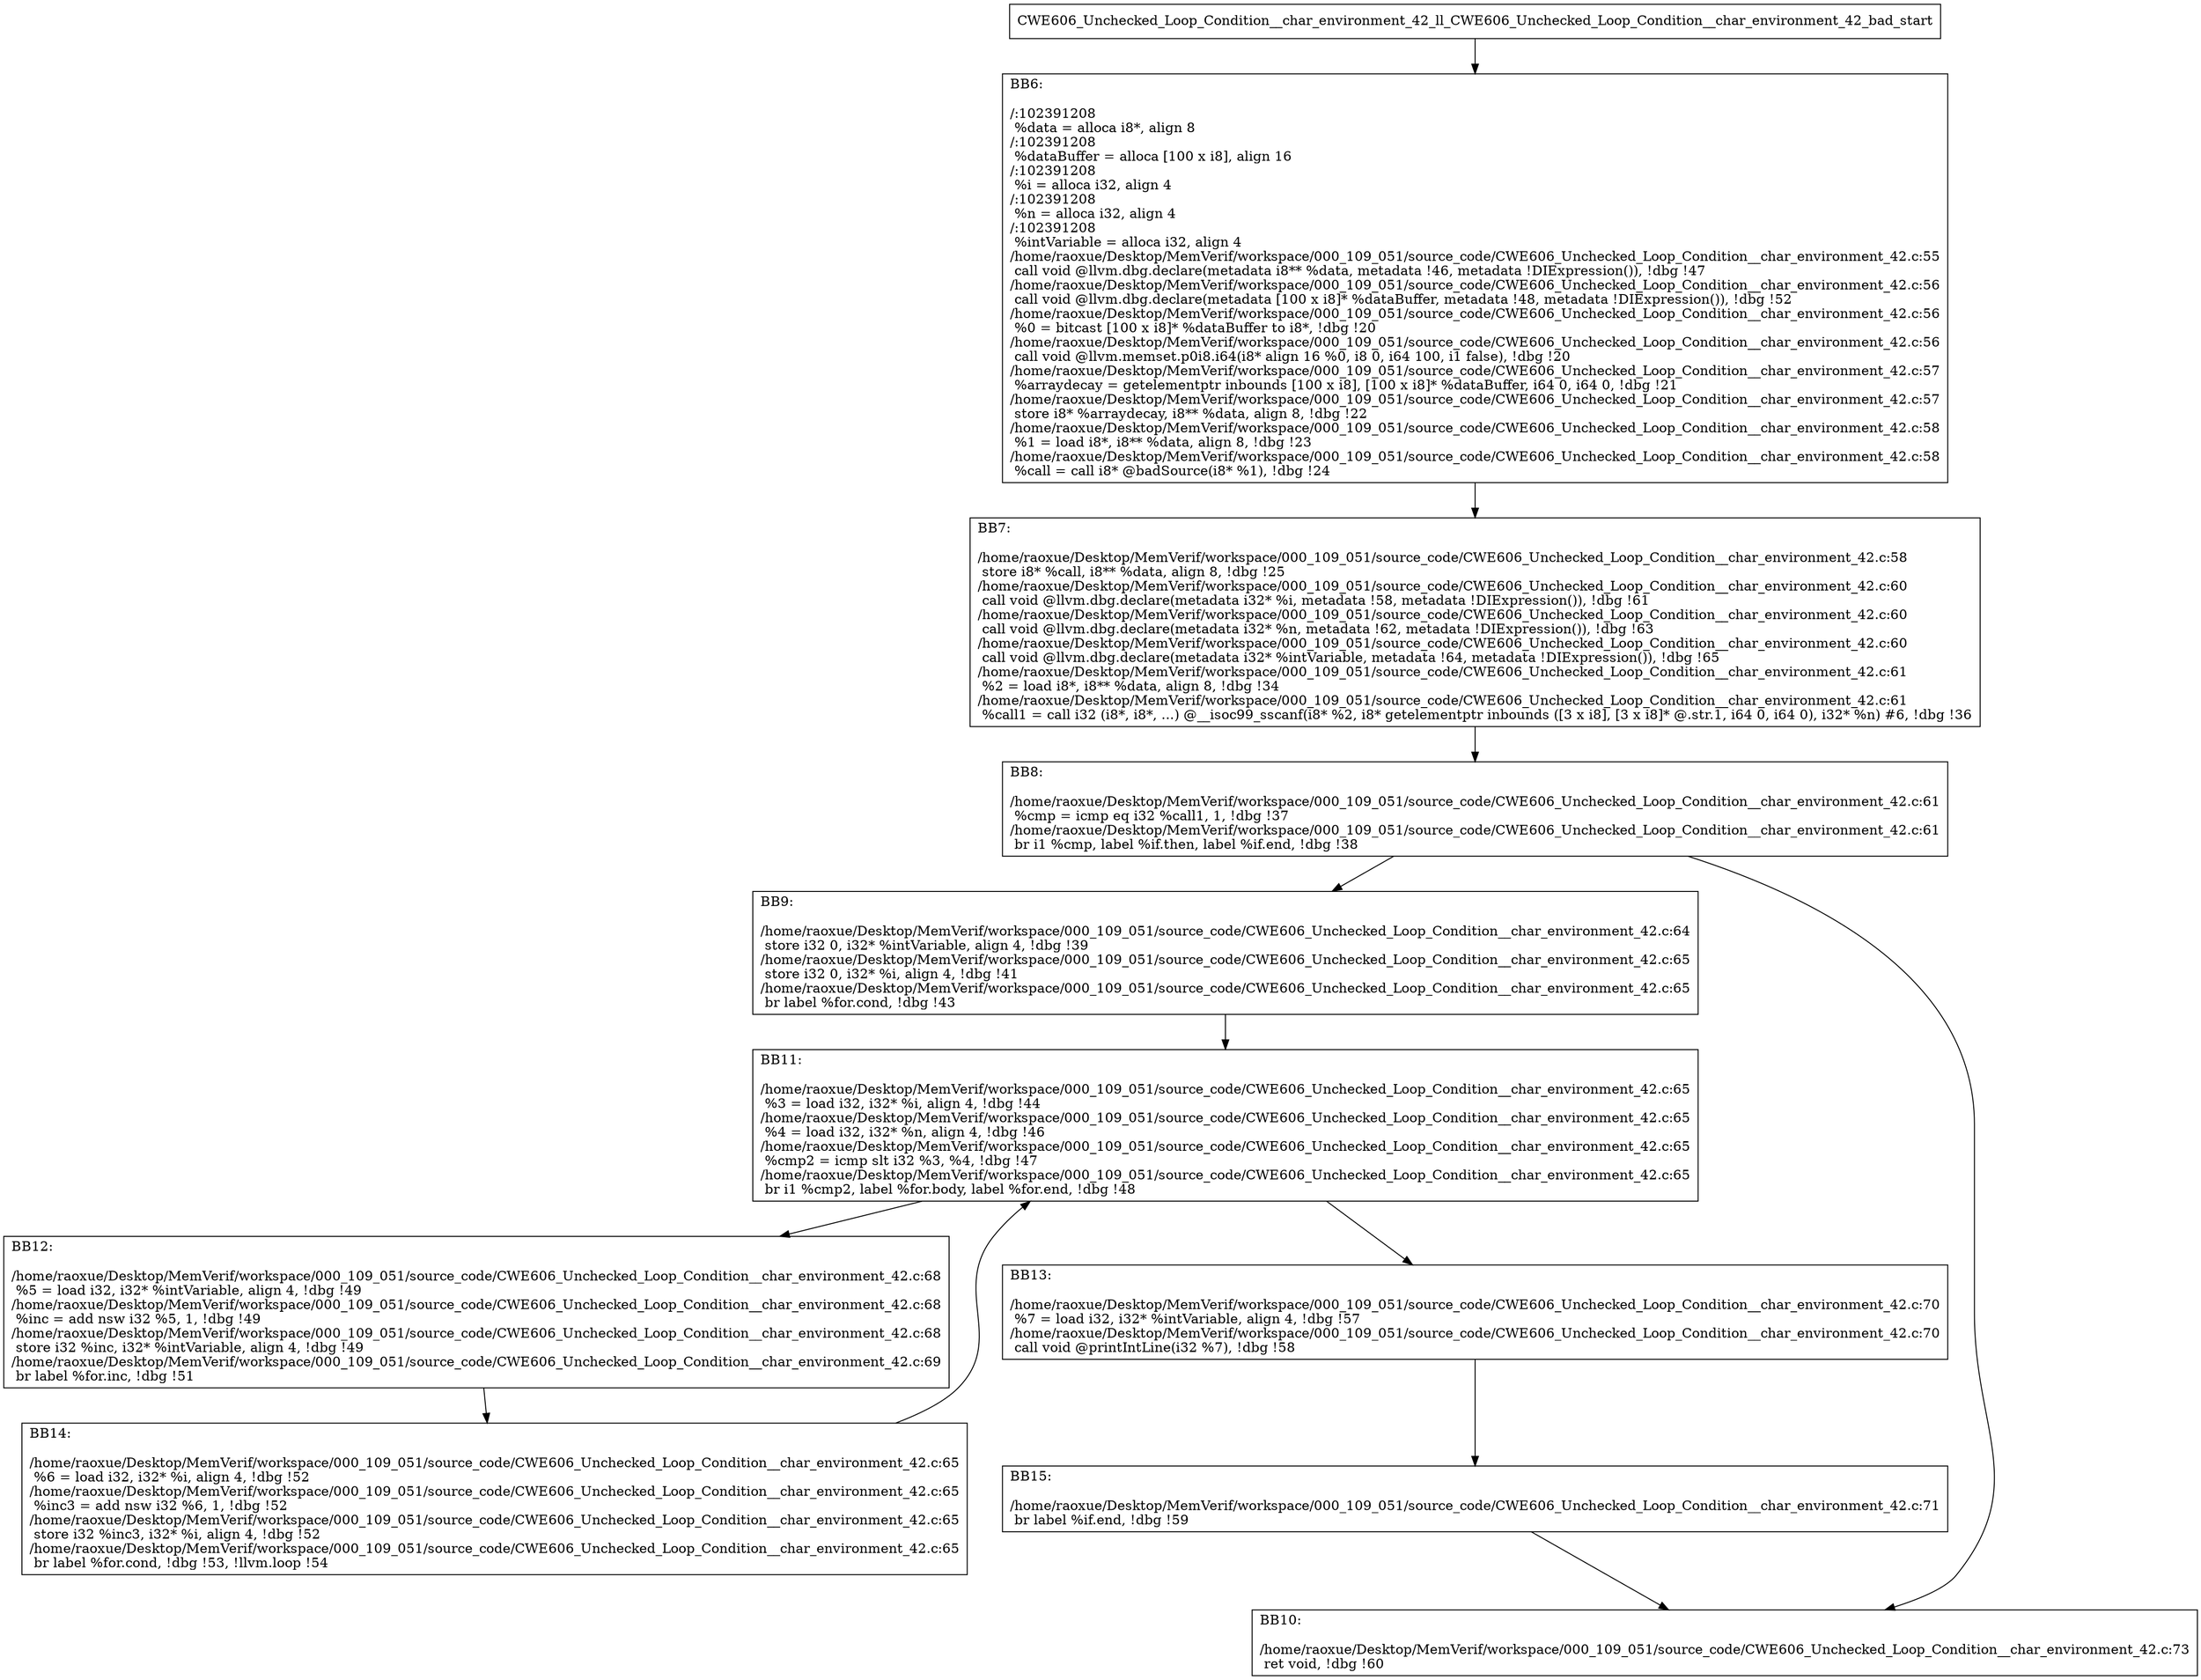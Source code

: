 digraph "CFG for'CWE606_Unchecked_Loop_Condition__char_environment_42_ll_CWE606_Unchecked_Loop_Condition__char_environment_42_bad' function" {
	BBCWE606_Unchecked_Loop_Condition__char_environment_42_ll_CWE606_Unchecked_Loop_Condition__char_environment_42_bad_start[shape=record,label="{CWE606_Unchecked_Loop_Condition__char_environment_42_ll_CWE606_Unchecked_Loop_Condition__char_environment_42_bad_start}"];
	BBCWE606_Unchecked_Loop_Condition__char_environment_42_ll_CWE606_Unchecked_Loop_Condition__char_environment_42_bad_start-> CWE606_Unchecked_Loop_Condition__char_environment_42_ll_CWE606_Unchecked_Loop_Condition__char_environment_42_badBB6;
	CWE606_Unchecked_Loop_Condition__char_environment_42_ll_CWE606_Unchecked_Loop_Condition__char_environment_42_badBB6 [shape=record, label="{BB6:\l\l/:102391208\l
  %data = alloca i8*, align 8\l
/:102391208\l
  %dataBuffer = alloca [100 x i8], align 16\l
/:102391208\l
  %i = alloca i32, align 4\l
/:102391208\l
  %n = alloca i32, align 4\l
/:102391208\l
  %intVariable = alloca i32, align 4\l
/home/raoxue/Desktop/MemVerif/workspace/000_109_051/source_code/CWE606_Unchecked_Loop_Condition__char_environment_42.c:55\l
  call void @llvm.dbg.declare(metadata i8** %data, metadata !46, metadata !DIExpression()), !dbg !47\l
/home/raoxue/Desktop/MemVerif/workspace/000_109_051/source_code/CWE606_Unchecked_Loop_Condition__char_environment_42.c:56\l
  call void @llvm.dbg.declare(metadata [100 x i8]* %dataBuffer, metadata !48, metadata !DIExpression()), !dbg !52\l
/home/raoxue/Desktop/MemVerif/workspace/000_109_051/source_code/CWE606_Unchecked_Loop_Condition__char_environment_42.c:56\l
  %0 = bitcast [100 x i8]* %dataBuffer to i8*, !dbg !20\l
/home/raoxue/Desktop/MemVerif/workspace/000_109_051/source_code/CWE606_Unchecked_Loop_Condition__char_environment_42.c:56\l
  call void @llvm.memset.p0i8.i64(i8* align 16 %0, i8 0, i64 100, i1 false), !dbg !20\l
/home/raoxue/Desktop/MemVerif/workspace/000_109_051/source_code/CWE606_Unchecked_Loop_Condition__char_environment_42.c:57\l
  %arraydecay = getelementptr inbounds [100 x i8], [100 x i8]* %dataBuffer, i64 0, i64 0, !dbg !21\l
/home/raoxue/Desktop/MemVerif/workspace/000_109_051/source_code/CWE606_Unchecked_Loop_Condition__char_environment_42.c:57\l
  store i8* %arraydecay, i8** %data, align 8, !dbg !22\l
/home/raoxue/Desktop/MemVerif/workspace/000_109_051/source_code/CWE606_Unchecked_Loop_Condition__char_environment_42.c:58\l
  %1 = load i8*, i8** %data, align 8, !dbg !23\l
/home/raoxue/Desktop/MemVerif/workspace/000_109_051/source_code/CWE606_Unchecked_Loop_Condition__char_environment_42.c:58\l
  %call = call i8* @badSource(i8* %1), !dbg !24\l
}"];
	CWE606_Unchecked_Loop_Condition__char_environment_42_ll_CWE606_Unchecked_Loop_Condition__char_environment_42_badBB6-> CWE606_Unchecked_Loop_Condition__char_environment_42_ll_CWE606_Unchecked_Loop_Condition__char_environment_42_badBB7;
	CWE606_Unchecked_Loop_Condition__char_environment_42_ll_CWE606_Unchecked_Loop_Condition__char_environment_42_badBB7 [shape=record, label="{BB7:\l\l/home/raoxue/Desktop/MemVerif/workspace/000_109_051/source_code/CWE606_Unchecked_Loop_Condition__char_environment_42.c:58\l
  store i8* %call, i8** %data, align 8, !dbg !25\l
/home/raoxue/Desktop/MemVerif/workspace/000_109_051/source_code/CWE606_Unchecked_Loop_Condition__char_environment_42.c:60\l
  call void @llvm.dbg.declare(metadata i32* %i, metadata !58, metadata !DIExpression()), !dbg !61\l
/home/raoxue/Desktop/MemVerif/workspace/000_109_051/source_code/CWE606_Unchecked_Loop_Condition__char_environment_42.c:60\l
  call void @llvm.dbg.declare(metadata i32* %n, metadata !62, metadata !DIExpression()), !dbg !63\l
/home/raoxue/Desktop/MemVerif/workspace/000_109_051/source_code/CWE606_Unchecked_Loop_Condition__char_environment_42.c:60\l
  call void @llvm.dbg.declare(metadata i32* %intVariable, metadata !64, metadata !DIExpression()), !dbg !65\l
/home/raoxue/Desktop/MemVerif/workspace/000_109_051/source_code/CWE606_Unchecked_Loop_Condition__char_environment_42.c:61\l
  %2 = load i8*, i8** %data, align 8, !dbg !34\l
/home/raoxue/Desktop/MemVerif/workspace/000_109_051/source_code/CWE606_Unchecked_Loop_Condition__char_environment_42.c:61\l
  %call1 = call i32 (i8*, i8*, ...) @__isoc99_sscanf(i8* %2, i8* getelementptr inbounds ([3 x i8], [3 x i8]* @.str.1, i64 0, i64 0), i32* %n) #6, !dbg !36\l
}"];
	CWE606_Unchecked_Loop_Condition__char_environment_42_ll_CWE606_Unchecked_Loop_Condition__char_environment_42_badBB7-> CWE606_Unchecked_Loop_Condition__char_environment_42_ll_CWE606_Unchecked_Loop_Condition__char_environment_42_badBB8;
	CWE606_Unchecked_Loop_Condition__char_environment_42_ll_CWE606_Unchecked_Loop_Condition__char_environment_42_badBB8 [shape=record, label="{BB8:\l\l/home/raoxue/Desktop/MemVerif/workspace/000_109_051/source_code/CWE606_Unchecked_Loop_Condition__char_environment_42.c:61\l
  %cmp = icmp eq i32 %call1, 1, !dbg !37\l
/home/raoxue/Desktop/MemVerif/workspace/000_109_051/source_code/CWE606_Unchecked_Loop_Condition__char_environment_42.c:61\l
  br i1 %cmp, label %if.then, label %if.end, !dbg !38\l
}"];
	CWE606_Unchecked_Loop_Condition__char_environment_42_ll_CWE606_Unchecked_Loop_Condition__char_environment_42_badBB8-> CWE606_Unchecked_Loop_Condition__char_environment_42_ll_CWE606_Unchecked_Loop_Condition__char_environment_42_badBB9;
	CWE606_Unchecked_Loop_Condition__char_environment_42_ll_CWE606_Unchecked_Loop_Condition__char_environment_42_badBB8-> CWE606_Unchecked_Loop_Condition__char_environment_42_ll_CWE606_Unchecked_Loop_Condition__char_environment_42_badBB10;
	CWE606_Unchecked_Loop_Condition__char_environment_42_ll_CWE606_Unchecked_Loop_Condition__char_environment_42_badBB9 [shape=record, label="{BB9:\l\l/home/raoxue/Desktop/MemVerif/workspace/000_109_051/source_code/CWE606_Unchecked_Loop_Condition__char_environment_42.c:64\l
  store i32 0, i32* %intVariable, align 4, !dbg !39\l
/home/raoxue/Desktop/MemVerif/workspace/000_109_051/source_code/CWE606_Unchecked_Loop_Condition__char_environment_42.c:65\l
  store i32 0, i32* %i, align 4, !dbg !41\l
/home/raoxue/Desktop/MemVerif/workspace/000_109_051/source_code/CWE606_Unchecked_Loop_Condition__char_environment_42.c:65\l
  br label %for.cond, !dbg !43\l
}"];
	CWE606_Unchecked_Loop_Condition__char_environment_42_ll_CWE606_Unchecked_Loop_Condition__char_environment_42_badBB9-> CWE606_Unchecked_Loop_Condition__char_environment_42_ll_CWE606_Unchecked_Loop_Condition__char_environment_42_badBB11;
	CWE606_Unchecked_Loop_Condition__char_environment_42_ll_CWE606_Unchecked_Loop_Condition__char_environment_42_badBB11 [shape=record, label="{BB11:\l\l/home/raoxue/Desktop/MemVerif/workspace/000_109_051/source_code/CWE606_Unchecked_Loop_Condition__char_environment_42.c:65\l
  %3 = load i32, i32* %i, align 4, !dbg !44\l
/home/raoxue/Desktop/MemVerif/workspace/000_109_051/source_code/CWE606_Unchecked_Loop_Condition__char_environment_42.c:65\l
  %4 = load i32, i32* %n, align 4, !dbg !46\l
/home/raoxue/Desktop/MemVerif/workspace/000_109_051/source_code/CWE606_Unchecked_Loop_Condition__char_environment_42.c:65\l
  %cmp2 = icmp slt i32 %3, %4, !dbg !47\l
/home/raoxue/Desktop/MemVerif/workspace/000_109_051/source_code/CWE606_Unchecked_Loop_Condition__char_environment_42.c:65\l
  br i1 %cmp2, label %for.body, label %for.end, !dbg !48\l
}"];
	CWE606_Unchecked_Loop_Condition__char_environment_42_ll_CWE606_Unchecked_Loop_Condition__char_environment_42_badBB11-> CWE606_Unchecked_Loop_Condition__char_environment_42_ll_CWE606_Unchecked_Loop_Condition__char_environment_42_badBB12;
	CWE606_Unchecked_Loop_Condition__char_environment_42_ll_CWE606_Unchecked_Loop_Condition__char_environment_42_badBB11-> CWE606_Unchecked_Loop_Condition__char_environment_42_ll_CWE606_Unchecked_Loop_Condition__char_environment_42_badBB13;
	CWE606_Unchecked_Loop_Condition__char_environment_42_ll_CWE606_Unchecked_Loop_Condition__char_environment_42_badBB12 [shape=record, label="{BB12:\l\l/home/raoxue/Desktop/MemVerif/workspace/000_109_051/source_code/CWE606_Unchecked_Loop_Condition__char_environment_42.c:68\l
  %5 = load i32, i32* %intVariable, align 4, !dbg !49\l
/home/raoxue/Desktop/MemVerif/workspace/000_109_051/source_code/CWE606_Unchecked_Loop_Condition__char_environment_42.c:68\l
  %inc = add nsw i32 %5, 1, !dbg !49\l
/home/raoxue/Desktop/MemVerif/workspace/000_109_051/source_code/CWE606_Unchecked_Loop_Condition__char_environment_42.c:68\l
  store i32 %inc, i32* %intVariable, align 4, !dbg !49\l
/home/raoxue/Desktop/MemVerif/workspace/000_109_051/source_code/CWE606_Unchecked_Loop_Condition__char_environment_42.c:69\l
  br label %for.inc, !dbg !51\l
}"];
	CWE606_Unchecked_Loop_Condition__char_environment_42_ll_CWE606_Unchecked_Loop_Condition__char_environment_42_badBB12-> CWE606_Unchecked_Loop_Condition__char_environment_42_ll_CWE606_Unchecked_Loop_Condition__char_environment_42_badBB14;
	CWE606_Unchecked_Loop_Condition__char_environment_42_ll_CWE606_Unchecked_Loop_Condition__char_environment_42_badBB14 [shape=record, label="{BB14:\l\l/home/raoxue/Desktop/MemVerif/workspace/000_109_051/source_code/CWE606_Unchecked_Loop_Condition__char_environment_42.c:65\l
  %6 = load i32, i32* %i, align 4, !dbg !52\l
/home/raoxue/Desktop/MemVerif/workspace/000_109_051/source_code/CWE606_Unchecked_Loop_Condition__char_environment_42.c:65\l
  %inc3 = add nsw i32 %6, 1, !dbg !52\l
/home/raoxue/Desktop/MemVerif/workspace/000_109_051/source_code/CWE606_Unchecked_Loop_Condition__char_environment_42.c:65\l
  store i32 %inc3, i32* %i, align 4, !dbg !52\l
/home/raoxue/Desktop/MemVerif/workspace/000_109_051/source_code/CWE606_Unchecked_Loop_Condition__char_environment_42.c:65\l
  br label %for.cond, !dbg !53, !llvm.loop !54\l
}"];
	CWE606_Unchecked_Loop_Condition__char_environment_42_ll_CWE606_Unchecked_Loop_Condition__char_environment_42_badBB14-> CWE606_Unchecked_Loop_Condition__char_environment_42_ll_CWE606_Unchecked_Loop_Condition__char_environment_42_badBB11;
	CWE606_Unchecked_Loop_Condition__char_environment_42_ll_CWE606_Unchecked_Loop_Condition__char_environment_42_badBB13 [shape=record, label="{BB13:\l\l/home/raoxue/Desktop/MemVerif/workspace/000_109_051/source_code/CWE606_Unchecked_Loop_Condition__char_environment_42.c:70\l
  %7 = load i32, i32* %intVariable, align 4, !dbg !57\l
/home/raoxue/Desktop/MemVerif/workspace/000_109_051/source_code/CWE606_Unchecked_Loop_Condition__char_environment_42.c:70\l
  call void @printIntLine(i32 %7), !dbg !58\l
}"];
	CWE606_Unchecked_Loop_Condition__char_environment_42_ll_CWE606_Unchecked_Loop_Condition__char_environment_42_badBB13-> CWE606_Unchecked_Loop_Condition__char_environment_42_ll_CWE606_Unchecked_Loop_Condition__char_environment_42_badBB15;
	CWE606_Unchecked_Loop_Condition__char_environment_42_ll_CWE606_Unchecked_Loop_Condition__char_environment_42_badBB15 [shape=record, label="{BB15:\l\l/home/raoxue/Desktop/MemVerif/workspace/000_109_051/source_code/CWE606_Unchecked_Loop_Condition__char_environment_42.c:71\l
  br label %if.end, !dbg !59\l
}"];
	CWE606_Unchecked_Loop_Condition__char_environment_42_ll_CWE606_Unchecked_Loop_Condition__char_environment_42_badBB15-> CWE606_Unchecked_Loop_Condition__char_environment_42_ll_CWE606_Unchecked_Loop_Condition__char_environment_42_badBB10;
	CWE606_Unchecked_Loop_Condition__char_environment_42_ll_CWE606_Unchecked_Loop_Condition__char_environment_42_badBB10 [shape=record, label="{BB10:\l\l/home/raoxue/Desktop/MemVerif/workspace/000_109_051/source_code/CWE606_Unchecked_Loop_Condition__char_environment_42.c:73\l
  ret void, !dbg !60\l
}"];
}
